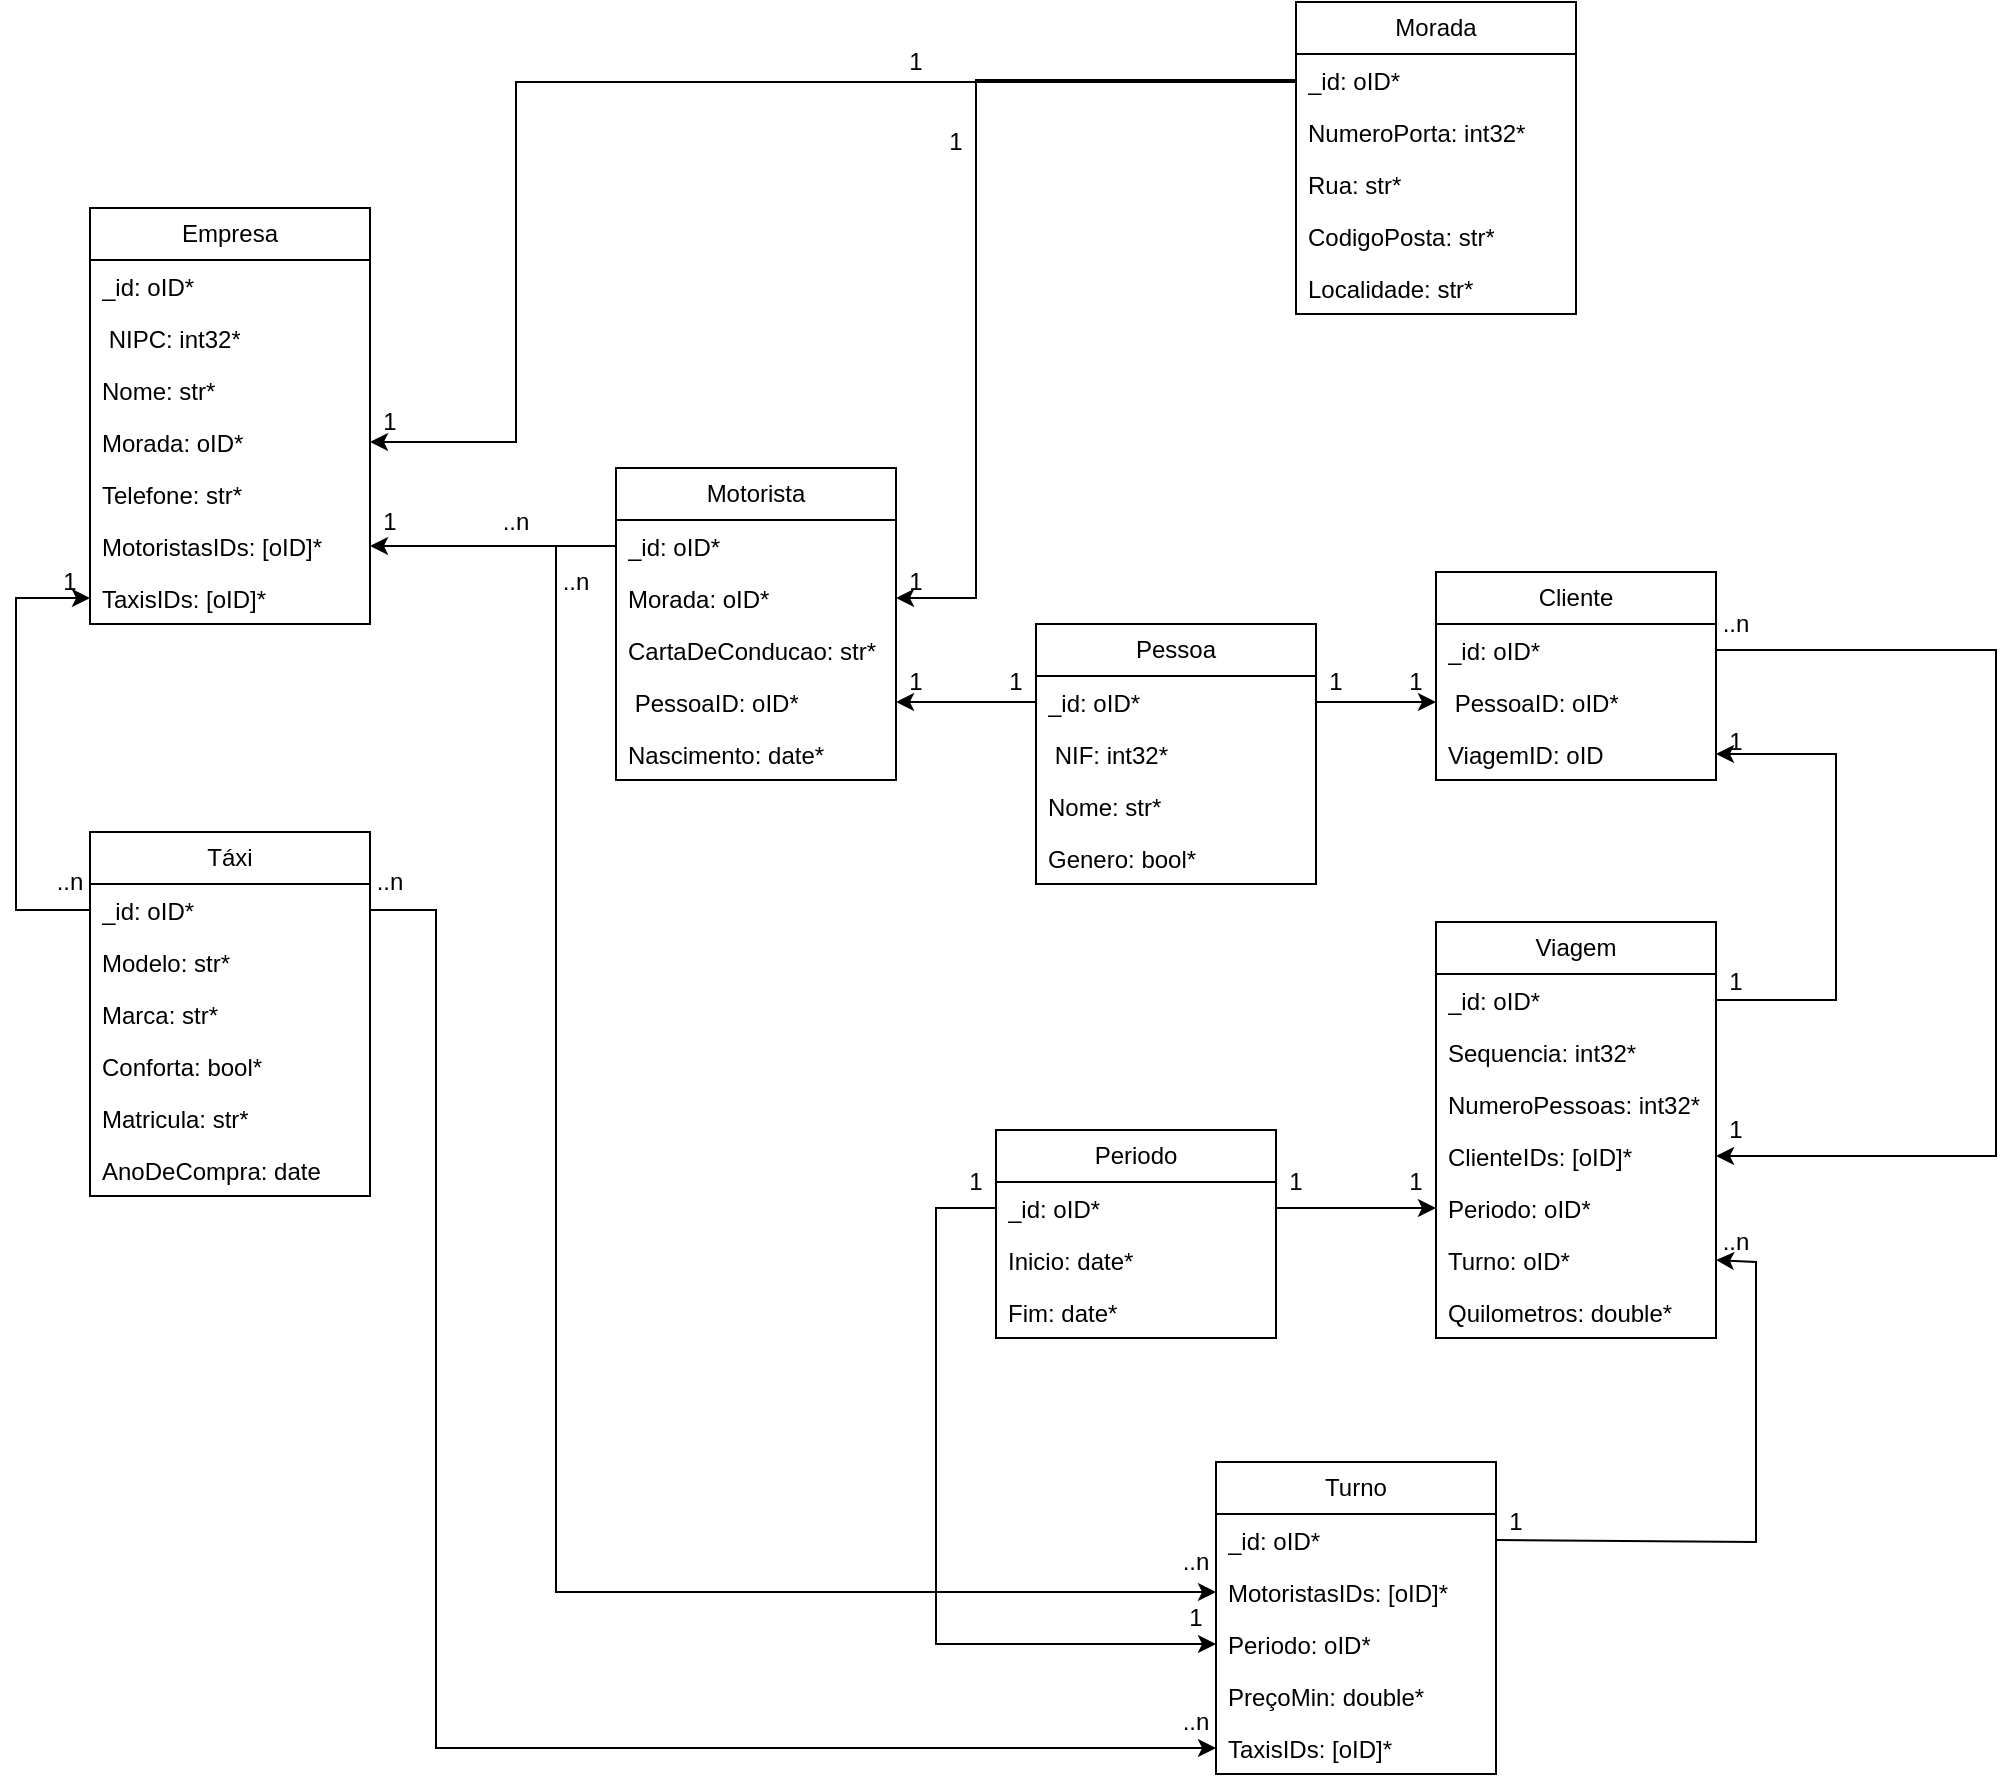 <mxfile version="26.2.13">
  <diagram name="Página-1" id="Dsrjb1F40mX9oaIngDFL">
    <mxGraphModel dx="1548" dy="873" grid="1" gridSize="10" guides="1" tooltips="1" connect="1" arrows="1" fold="1" page="1" pageScale="1" pageWidth="827" pageHeight="1169" math="0" shadow="0">
      <root>
        <mxCell id="0" />
        <mxCell id="1" parent="0" />
        <mxCell id="i0sGeRodKfPLaxwldF87-5" value="Pessoa" style="swimlane;fontStyle=0;childLayout=stackLayout;horizontal=1;startSize=26;fillColor=none;horizontalStack=0;resizeParent=1;resizeParentMax=0;resizeLast=0;collapsible=1;marginBottom=0;whiteSpace=wrap;html=1;" vertex="1" parent="1">
          <mxGeometry x="-80" y="481" width="140" height="130" as="geometry" />
        </mxCell>
        <mxCell id="i0sGeRodKfPLaxwldF87-9" value="_id: oID*" style="text;strokeColor=none;fillColor=none;align=left;verticalAlign=top;spacingLeft=4;spacingRight=4;overflow=hidden;rotatable=0;points=[[0,0.5],[1,0.5]];portConstraint=eastwest;whiteSpace=wrap;html=1;" vertex="1" parent="i0sGeRodKfPLaxwldF87-5">
          <mxGeometry y="26" width="140" height="26" as="geometry" />
        </mxCell>
        <mxCell id="i0sGeRodKfPLaxwldF87-6" value="&amp;nbsp;NIF: int32*" style="text;strokeColor=none;fillColor=none;align=left;verticalAlign=top;spacingLeft=4;spacingRight=4;overflow=hidden;rotatable=0;points=[[0,0.5],[1,0.5]];portConstraint=eastwest;whiteSpace=wrap;html=1;" vertex="1" parent="i0sGeRodKfPLaxwldF87-5">
          <mxGeometry y="52" width="140" height="26" as="geometry" />
        </mxCell>
        <mxCell id="i0sGeRodKfPLaxwldF87-7" value="Nome: str*" style="text;strokeColor=none;fillColor=none;align=left;verticalAlign=top;spacingLeft=4;spacingRight=4;overflow=hidden;rotatable=0;points=[[0,0.5],[1,0.5]];portConstraint=eastwest;whiteSpace=wrap;html=1;" vertex="1" parent="i0sGeRodKfPLaxwldF87-5">
          <mxGeometry y="78" width="140" height="26" as="geometry" />
        </mxCell>
        <mxCell id="i0sGeRodKfPLaxwldF87-8" value="Genero: bool*" style="text;strokeColor=none;fillColor=none;align=left;verticalAlign=top;spacingLeft=4;spacingRight=4;overflow=hidden;rotatable=0;points=[[0,0.5],[1,0.5]];portConstraint=eastwest;whiteSpace=wrap;html=1;" vertex="1" parent="i0sGeRodKfPLaxwldF87-5">
          <mxGeometry y="104" width="140" height="26" as="geometry" />
        </mxCell>
        <mxCell id="i0sGeRodKfPLaxwldF87-10" value="Cliente" style="swimlane;fontStyle=0;childLayout=stackLayout;horizontal=1;startSize=26;fillColor=none;horizontalStack=0;resizeParent=1;resizeParentMax=0;resizeLast=0;collapsible=1;marginBottom=0;whiteSpace=wrap;html=1;" vertex="1" parent="1">
          <mxGeometry x="120" y="455" width="140" height="104" as="geometry" />
        </mxCell>
        <mxCell id="i0sGeRodKfPLaxwldF87-11" value="_id: oID*" style="text;strokeColor=none;fillColor=none;align=left;verticalAlign=top;spacingLeft=4;spacingRight=4;overflow=hidden;rotatable=0;points=[[0,0.5],[1,0.5]];portConstraint=eastwest;whiteSpace=wrap;html=1;" vertex="1" parent="i0sGeRodKfPLaxwldF87-10">
          <mxGeometry y="26" width="140" height="26" as="geometry" />
        </mxCell>
        <mxCell id="i0sGeRodKfPLaxwldF87-12" value="&amp;nbsp;PessoaID: oID*" style="text;strokeColor=none;fillColor=none;align=left;verticalAlign=top;spacingLeft=4;spacingRight=4;overflow=hidden;rotatable=0;points=[[0,0.5],[1,0.5]];portConstraint=eastwest;whiteSpace=wrap;html=1;" vertex="1" parent="i0sGeRodKfPLaxwldF87-10">
          <mxGeometry y="52" width="140" height="26" as="geometry" />
        </mxCell>
        <mxCell id="i0sGeRodKfPLaxwldF87-13" value="ViagemID: oID" style="text;strokeColor=none;fillColor=none;align=left;verticalAlign=top;spacingLeft=4;spacingRight=4;overflow=hidden;rotatable=0;points=[[0,0.5],[1,0.5]];portConstraint=eastwest;whiteSpace=wrap;html=1;" vertex="1" parent="i0sGeRodKfPLaxwldF87-10">
          <mxGeometry y="78" width="140" height="26" as="geometry" />
        </mxCell>
        <mxCell id="i0sGeRodKfPLaxwldF87-15" value="Motorista" style="swimlane;fontStyle=0;childLayout=stackLayout;horizontal=1;startSize=26;fillColor=none;horizontalStack=0;resizeParent=1;resizeParentMax=0;resizeLast=0;collapsible=1;marginBottom=0;whiteSpace=wrap;html=1;" vertex="1" parent="1">
          <mxGeometry x="-290" y="403" width="140" height="156" as="geometry" />
        </mxCell>
        <mxCell id="i0sGeRodKfPLaxwldF87-16" value="_id: oID*" style="text;strokeColor=none;fillColor=none;align=left;verticalAlign=top;spacingLeft=4;spacingRight=4;overflow=hidden;rotatable=0;points=[[0,0.5],[1,0.5]];portConstraint=eastwest;whiteSpace=wrap;html=1;" vertex="1" parent="i0sGeRodKfPLaxwldF87-15">
          <mxGeometry y="26" width="140" height="26" as="geometry" />
        </mxCell>
        <mxCell id="i0sGeRodKfPLaxwldF87-20" value="Morada: oID*" style="text;strokeColor=none;fillColor=none;align=left;verticalAlign=top;spacingLeft=4;spacingRight=4;overflow=hidden;rotatable=0;points=[[0,0.5],[1,0.5]];portConstraint=eastwest;whiteSpace=wrap;html=1;" vertex="1" parent="i0sGeRodKfPLaxwldF87-15">
          <mxGeometry y="52" width="140" height="26" as="geometry" />
        </mxCell>
        <mxCell id="i0sGeRodKfPLaxwldF87-18" value="CartaDeConducao: str*" style="text;strokeColor=none;fillColor=none;align=left;verticalAlign=top;spacingLeft=4;spacingRight=4;overflow=hidden;rotatable=0;points=[[0,0.5],[1,0.5]];portConstraint=eastwest;whiteSpace=wrap;html=1;" vertex="1" parent="i0sGeRodKfPLaxwldF87-15">
          <mxGeometry y="78" width="140" height="26" as="geometry" />
        </mxCell>
        <mxCell id="i0sGeRodKfPLaxwldF87-17" value="&amp;nbsp;PessoaID: oID*" style="text;strokeColor=none;fillColor=none;align=left;verticalAlign=top;spacingLeft=4;spacingRight=4;overflow=hidden;rotatable=0;points=[[0,0.5],[1,0.5]];portConstraint=eastwest;whiteSpace=wrap;html=1;" vertex="1" parent="i0sGeRodKfPLaxwldF87-15">
          <mxGeometry y="104" width="140" height="26" as="geometry" />
        </mxCell>
        <mxCell id="i0sGeRodKfPLaxwldF87-19" value="Nascimento: date*" style="text;strokeColor=none;fillColor=none;align=left;verticalAlign=top;spacingLeft=4;spacingRight=4;overflow=hidden;rotatable=0;points=[[0,0.5],[1,0.5]];portConstraint=eastwest;whiteSpace=wrap;html=1;" vertex="1" parent="i0sGeRodKfPLaxwldF87-15">
          <mxGeometry y="130" width="140" height="26" as="geometry" />
        </mxCell>
        <mxCell id="i0sGeRodKfPLaxwldF87-23" value="Viagem" style="swimlane;fontStyle=0;childLayout=stackLayout;horizontal=1;startSize=26;fillColor=none;horizontalStack=0;resizeParent=1;resizeParentMax=0;resizeLast=0;collapsible=1;marginBottom=0;whiteSpace=wrap;html=1;" vertex="1" parent="1">
          <mxGeometry x="120" y="630" width="140" height="208" as="geometry" />
        </mxCell>
        <mxCell id="i0sGeRodKfPLaxwldF87-24" value="_id: oID*" style="text;strokeColor=none;fillColor=none;align=left;verticalAlign=top;spacingLeft=4;spacingRight=4;overflow=hidden;rotatable=0;points=[[0,0.5],[1,0.5]];portConstraint=eastwest;whiteSpace=wrap;html=1;" vertex="1" parent="i0sGeRodKfPLaxwldF87-23">
          <mxGeometry y="26" width="140" height="26" as="geometry" />
        </mxCell>
        <mxCell id="i0sGeRodKfPLaxwldF87-25" value="Sequencia: int32*" style="text;strokeColor=none;fillColor=none;align=left;verticalAlign=top;spacingLeft=4;spacingRight=4;overflow=hidden;rotatable=0;points=[[0,0.5],[1,0.5]];portConstraint=eastwest;whiteSpace=wrap;html=1;" vertex="1" parent="i0sGeRodKfPLaxwldF87-23">
          <mxGeometry y="52" width="140" height="26" as="geometry" />
        </mxCell>
        <mxCell id="i0sGeRodKfPLaxwldF87-26" value="NumeroPessoas: int32*" style="text;strokeColor=none;fillColor=none;align=left;verticalAlign=top;spacingLeft=4;spacingRight=4;overflow=hidden;rotatable=0;points=[[0,0.5],[1,0.5]];portConstraint=eastwest;whiteSpace=wrap;html=1;" vertex="1" parent="i0sGeRodKfPLaxwldF87-23">
          <mxGeometry y="78" width="140" height="26" as="geometry" />
        </mxCell>
        <mxCell id="i0sGeRodKfPLaxwldF87-27" value="ClienteIDs: [oID]*" style="text;strokeColor=none;fillColor=none;align=left;verticalAlign=top;spacingLeft=4;spacingRight=4;overflow=hidden;rotatable=0;points=[[0,0.5],[1,0.5]];portConstraint=eastwest;whiteSpace=wrap;html=1;" vertex="1" parent="i0sGeRodKfPLaxwldF87-23">
          <mxGeometry y="104" width="140" height="26" as="geometry" />
        </mxCell>
        <mxCell id="i0sGeRodKfPLaxwldF87-28" value="Periodo: oID*" style="text;strokeColor=none;fillColor=none;align=left;verticalAlign=top;spacingLeft=4;spacingRight=4;overflow=hidden;rotatable=0;points=[[0,0.5],[1,0.5]];portConstraint=eastwest;whiteSpace=wrap;html=1;" vertex="1" parent="i0sGeRodKfPLaxwldF87-23">
          <mxGeometry y="130" width="140" height="26" as="geometry" />
        </mxCell>
        <mxCell id="i0sGeRodKfPLaxwldF87-29" value="Turno: oID*" style="text;strokeColor=none;fillColor=none;align=left;verticalAlign=top;spacingLeft=4;spacingRight=4;overflow=hidden;rotatable=0;points=[[0,0.5],[1,0.5]];portConstraint=eastwest;whiteSpace=wrap;html=1;" vertex="1" parent="i0sGeRodKfPLaxwldF87-23">
          <mxGeometry y="156" width="140" height="26" as="geometry" />
        </mxCell>
        <mxCell id="i0sGeRodKfPLaxwldF87-30" value="Quilometros: double*" style="text;strokeColor=none;fillColor=none;align=left;verticalAlign=top;spacingLeft=4;spacingRight=4;overflow=hidden;rotatable=0;points=[[0,0.5],[1,0.5]];portConstraint=eastwest;whiteSpace=wrap;html=1;" vertex="1" parent="i0sGeRodKfPLaxwldF87-23">
          <mxGeometry y="182" width="140" height="26" as="geometry" />
        </mxCell>
        <mxCell id="i0sGeRodKfPLaxwldF87-35" value="Periodo" style="swimlane;fontStyle=0;childLayout=stackLayout;horizontal=1;startSize=26;fillColor=none;horizontalStack=0;resizeParent=1;resizeParentMax=0;resizeLast=0;collapsible=1;marginBottom=0;whiteSpace=wrap;html=1;" vertex="1" parent="1">
          <mxGeometry x="-100" y="734" width="140" height="104" as="geometry" />
        </mxCell>
        <mxCell id="i0sGeRodKfPLaxwldF87-36" value="_id: oID*" style="text;strokeColor=none;fillColor=none;align=left;verticalAlign=top;spacingLeft=4;spacingRight=4;overflow=hidden;rotatable=0;points=[[0,0.5],[1,0.5]];portConstraint=eastwest;whiteSpace=wrap;html=1;" vertex="1" parent="i0sGeRodKfPLaxwldF87-35">
          <mxGeometry y="26" width="140" height="26" as="geometry" />
        </mxCell>
        <mxCell id="i0sGeRodKfPLaxwldF87-37" value="Inicio: date*" style="text;strokeColor=none;fillColor=none;align=left;verticalAlign=top;spacingLeft=4;spacingRight=4;overflow=hidden;rotatable=0;points=[[0,0.5],[1,0.5]];portConstraint=eastwest;whiteSpace=wrap;html=1;" vertex="1" parent="i0sGeRodKfPLaxwldF87-35">
          <mxGeometry y="52" width="140" height="26" as="geometry" />
        </mxCell>
        <mxCell id="i0sGeRodKfPLaxwldF87-38" value="Fim: date*" style="text;strokeColor=none;fillColor=none;align=left;verticalAlign=top;spacingLeft=4;spacingRight=4;overflow=hidden;rotatable=0;points=[[0,0.5],[1,0.5]];portConstraint=eastwest;whiteSpace=wrap;html=1;" vertex="1" parent="i0sGeRodKfPLaxwldF87-35">
          <mxGeometry y="78" width="140" height="26" as="geometry" />
        </mxCell>
        <mxCell id="i0sGeRodKfPLaxwldF87-39" value="Turno" style="swimlane;fontStyle=0;childLayout=stackLayout;horizontal=1;startSize=26;fillColor=none;horizontalStack=0;resizeParent=1;resizeParentMax=0;resizeLast=0;collapsible=1;marginBottom=0;whiteSpace=wrap;html=1;" vertex="1" parent="1">
          <mxGeometry x="10" y="900" width="140" height="156" as="geometry" />
        </mxCell>
        <mxCell id="i0sGeRodKfPLaxwldF87-40" value="_id: oID*" style="text;strokeColor=none;fillColor=none;align=left;verticalAlign=top;spacingLeft=4;spacingRight=4;overflow=hidden;rotatable=0;points=[[0,0.5],[1,0.5]];portConstraint=eastwest;whiteSpace=wrap;html=1;" vertex="1" parent="i0sGeRodKfPLaxwldF87-39">
          <mxGeometry y="26" width="140" height="26" as="geometry" />
        </mxCell>
        <mxCell id="i0sGeRodKfPLaxwldF87-41" value="MotoristasIDs: [oID]*" style="text;strokeColor=none;fillColor=none;align=left;verticalAlign=top;spacingLeft=4;spacingRight=4;overflow=hidden;rotatable=0;points=[[0,0.5],[1,0.5]];portConstraint=eastwest;whiteSpace=wrap;html=1;" vertex="1" parent="i0sGeRodKfPLaxwldF87-39">
          <mxGeometry y="52" width="140" height="26" as="geometry" />
        </mxCell>
        <mxCell id="i0sGeRodKfPLaxwldF87-42" value="Periodo: oID*" style="text;strokeColor=none;fillColor=none;align=left;verticalAlign=top;spacingLeft=4;spacingRight=4;overflow=hidden;rotatable=0;points=[[0,0.5],[1,0.5]];portConstraint=eastwest;whiteSpace=wrap;html=1;" vertex="1" parent="i0sGeRodKfPLaxwldF87-39">
          <mxGeometry y="78" width="140" height="26" as="geometry" />
        </mxCell>
        <mxCell id="i0sGeRodKfPLaxwldF87-43" value="PreçoMin: double*" style="text;strokeColor=none;fillColor=none;align=left;verticalAlign=top;spacingLeft=4;spacingRight=4;overflow=hidden;rotatable=0;points=[[0,0.5],[1,0.5]];portConstraint=eastwest;whiteSpace=wrap;html=1;" vertex="1" parent="i0sGeRodKfPLaxwldF87-39">
          <mxGeometry y="104" width="140" height="26" as="geometry" />
        </mxCell>
        <mxCell id="i0sGeRodKfPLaxwldF87-87" value="TaxisIDs: [oID]*" style="text;strokeColor=none;fillColor=none;align=left;verticalAlign=top;spacingLeft=4;spacingRight=4;overflow=hidden;rotatable=0;points=[[0,0.5],[1,0.5]];portConstraint=eastwest;whiteSpace=wrap;html=1;" vertex="1" parent="i0sGeRodKfPLaxwldF87-39">
          <mxGeometry y="130" width="140" height="26" as="geometry" />
        </mxCell>
        <mxCell id="i0sGeRodKfPLaxwldF87-49" value="Morada" style="swimlane;fontStyle=0;childLayout=stackLayout;horizontal=1;startSize=26;fillColor=none;horizontalStack=0;resizeParent=1;resizeParentMax=0;resizeLast=0;collapsible=1;marginBottom=0;whiteSpace=wrap;html=1;" vertex="1" parent="1">
          <mxGeometry x="50" y="170" width="140" height="156" as="geometry" />
        </mxCell>
        <mxCell id="i0sGeRodKfPLaxwldF87-50" value="_id: oID*" style="text;strokeColor=none;fillColor=none;align=left;verticalAlign=top;spacingLeft=4;spacingRight=4;overflow=hidden;rotatable=0;points=[[0,0.5],[1,0.5]];portConstraint=eastwest;whiteSpace=wrap;html=1;" vertex="1" parent="i0sGeRodKfPLaxwldF87-49">
          <mxGeometry y="26" width="140" height="26" as="geometry" />
        </mxCell>
        <mxCell id="i0sGeRodKfPLaxwldF87-51" value="NumeroPorta: int32*" style="text;strokeColor=none;fillColor=none;align=left;verticalAlign=top;spacingLeft=4;spacingRight=4;overflow=hidden;rotatable=0;points=[[0,0.5],[1,0.5]];portConstraint=eastwest;whiteSpace=wrap;html=1;" vertex="1" parent="i0sGeRodKfPLaxwldF87-49">
          <mxGeometry y="52" width="140" height="26" as="geometry" />
        </mxCell>
        <mxCell id="i0sGeRodKfPLaxwldF87-52" value="Rua: str*" style="text;strokeColor=none;fillColor=none;align=left;verticalAlign=top;spacingLeft=4;spacingRight=4;overflow=hidden;rotatable=0;points=[[0,0.5],[1,0.5]];portConstraint=eastwest;whiteSpace=wrap;html=1;" vertex="1" parent="i0sGeRodKfPLaxwldF87-49">
          <mxGeometry y="78" width="140" height="26" as="geometry" />
        </mxCell>
        <mxCell id="i0sGeRodKfPLaxwldF87-53" value="CodigoPosta: str*" style="text;strokeColor=none;fillColor=none;align=left;verticalAlign=top;spacingLeft=4;spacingRight=4;overflow=hidden;rotatable=0;points=[[0,0.5],[1,0.5]];portConstraint=eastwest;whiteSpace=wrap;html=1;" vertex="1" parent="i0sGeRodKfPLaxwldF87-49">
          <mxGeometry y="104" width="140" height="26" as="geometry" />
        </mxCell>
        <mxCell id="i0sGeRodKfPLaxwldF87-54" value="Localidade: str*" style="text;strokeColor=none;fillColor=none;align=left;verticalAlign=top;spacingLeft=4;spacingRight=4;overflow=hidden;rotatable=0;points=[[0,0.5],[1,0.5]];portConstraint=eastwest;whiteSpace=wrap;html=1;" vertex="1" parent="i0sGeRodKfPLaxwldF87-49">
          <mxGeometry y="130" width="140" height="26" as="geometry" />
        </mxCell>
        <mxCell id="i0sGeRodKfPLaxwldF87-55" value="" style="endArrow=classic;html=1;rounded=0;exitX=1;exitY=0.5;exitDx=0;exitDy=0;entryX=1;entryY=0.5;entryDx=0;entryDy=0;" edge="1" parent="1" source="i0sGeRodKfPLaxwldF87-24" target="i0sGeRodKfPLaxwldF87-13">
          <mxGeometry width="50" height="50" relative="1" as="geometry">
            <mxPoint x="270" y="530" as="sourcePoint" />
            <mxPoint x="270" y="379" as="targetPoint" />
            <Array as="points">
              <mxPoint x="320" y="669" />
              <mxPoint x="320" y="546" />
            </Array>
          </mxGeometry>
        </mxCell>
        <mxCell id="i0sGeRodKfPLaxwldF87-56" value="" style="endArrow=classic;html=1;rounded=0;exitX=1;exitY=0.5;exitDx=0;exitDy=0;entryX=0;entryY=0.5;entryDx=0;entryDy=0;" edge="1" parent="1" source="i0sGeRodKfPLaxwldF87-36" target="i0sGeRodKfPLaxwldF87-28">
          <mxGeometry width="50" height="50" relative="1" as="geometry">
            <mxPoint x="50" y="740" as="sourcePoint" />
            <mxPoint x="100" y="690" as="targetPoint" />
          </mxGeometry>
        </mxCell>
        <mxCell id="i0sGeRodKfPLaxwldF87-57" value="" style="endArrow=classic;html=1;rounded=0;exitX=0;exitY=0.5;exitDx=0;exitDy=0;entryX=0;entryY=0.5;entryDx=0;entryDy=0;" edge="1" parent="1" source="i0sGeRodKfPLaxwldF87-36" target="i0sGeRodKfPLaxwldF87-42">
          <mxGeometry width="50" height="50" relative="1" as="geometry">
            <mxPoint x="80" y="930" as="sourcePoint" />
            <mxPoint x="130" y="880" as="targetPoint" />
            <Array as="points">
              <mxPoint x="-130" y="773" />
              <mxPoint x="-130" y="991" />
            </Array>
          </mxGeometry>
        </mxCell>
        <mxCell id="i0sGeRodKfPLaxwldF87-58" value="" style="endArrow=classic;html=1;rounded=0;exitX=1;exitY=0.5;exitDx=0;exitDy=0;entryX=1;entryY=0.5;entryDx=0;entryDy=0;" edge="1" parent="1" source="i0sGeRodKfPLaxwldF87-40" target="i0sGeRodKfPLaxwldF87-29">
          <mxGeometry width="50" height="50" relative="1" as="geometry">
            <mxPoint x="110" y="880" as="sourcePoint" />
            <mxPoint x="160" y="830" as="targetPoint" />
            <Array as="points">
              <mxPoint x="280" y="940" />
              <mxPoint x="280" y="800" />
            </Array>
          </mxGeometry>
        </mxCell>
        <mxCell id="i0sGeRodKfPLaxwldF87-62" value="" style="endArrow=classic;html=1;rounded=0;exitX=1;exitY=0.5;exitDx=0;exitDy=0;entryX=0;entryY=0.5;entryDx=0;entryDy=0;" edge="1" parent="1" source="i0sGeRodKfPLaxwldF87-9" target="i0sGeRodKfPLaxwldF87-12">
          <mxGeometry width="50" height="50" relative="1" as="geometry">
            <mxPoint x="90" y="560" as="sourcePoint" />
            <mxPoint x="140" y="510" as="targetPoint" />
          </mxGeometry>
        </mxCell>
        <mxCell id="i0sGeRodKfPLaxwldF87-63" value="" style="endArrow=classic;html=1;rounded=0;entryX=1;entryY=0.5;entryDx=0;entryDy=0;exitX=0;exitY=0.5;exitDx=0;exitDy=0;" edge="1" parent="1" source="i0sGeRodKfPLaxwldF87-9" target="i0sGeRodKfPLaxwldF87-17">
          <mxGeometry width="50" height="50" relative="1" as="geometry">
            <mxPoint x="-90" y="590" as="sourcePoint" />
            <mxPoint x="-40" y="540" as="targetPoint" />
          </mxGeometry>
        </mxCell>
        <mxCell id="i0sGeRodKfPLaxwldF87-64" value="" style="endArrow=classic;html=1;rounded=0;exitX=0;exitY=0.5;exitDx=0;exitDy=0;entryX=0;entryY=0.5;entryDx=0;entryDy=0;" edge="1" parent="1" source="i0sGeRodKfPLaxwldF87-16" target="i0sGeRodKfPLaxwldF87-41">
          <mxGeometry width="50" height="50" relative="1" as="geometry">
            <mxPoint x="-70" y="640" as="sourcePoint" />
            <mxPoint x="-20" y="590" as="targetPoint" />
            <Array as="points">
              <mxPoint x="-320" y="442" />
              <mxPoint x="-320" y="965" />
            </Array>
          </mxGeometry>
        </mxCell>
        <mxCell id="i0sGeRodKfPLaxwldF87-65" value="" style="endArrow=classic;html=1;rounded=0;exitX=0;exitY=0.5;exitDx=0;exitDy=0;entryX=1;entryY=0.5;entryDx=0;entryDy=0;" edge="1" parent="1" source="i0sGeRodKfPLaxwldF87-50" target="i0sGeRodKfPLaxwldF87-20">
          <mxGeometry width="50" height="50" relative="1" as="geometry">
            <mxPoint x="-140" y="640" as="sourcePoint" />
            <mxPoint x="-90" y="590" as="targetPoint" />
            <Array as="points">
              <mxPoint x="-110" y="209" />
              <mxPoint x="-110" y="468" />
            </Array>
          </mxGeometry>
        </mxCell>
        <mxCell id="i0sGeRodKfPLaxwldF87-70" value="Empresa" style="swimlane;fontStyle=0;childLayout=stackLayout;horizontal=1;startSize=26;fillColor=none;horizontalStack=0;resizeParent=1;resizeParentMax=0;resizeLast=0;collapsible=1;marginBottom=0;whiteSpace=wrap;html=1;" vertex="1" parent="1">
          <mxGeometry x="-553" y="273" width="140" height="208" as="geometry" />
        </mxCell>
        <mxCell id="i0sGeRodKfPLaxwldF87-71" value="_id: oID*" style="text;strokeColor=none;fillColor=none;align=left;verticalAlign=top;spacingLeft=4;spacingRight=4;overflow=hidden;rotatable=0;points=[[0,0.5],[1,0.5]];portConstraint=eastwest;whiteSpace=wrap;html=1;" vertex="1" parent="i0sGeRodKfPLaxwldF87-70">
          <mxGeometry y="26" width="140" height="26" as="geometry" />
        </mxCell>
        <mxCell id="i0sGeRodKfPLaxwldF87-72" value="&amp;nbsp;NIPC: int32*" style="text;strokeColor=none;fillColor=none;align=left;verticalAlign=top;spacingLeft=4;spacingRight=4;overflow=hidden;rotatable=0;points=[[0,0.5],[1,0.5]];portConstraint=eastwest;whiteSpace=wrap;html=1;" vertex="1" parent="i0sGeRodKfPLaxwldF87-70">
          <mxGeometry y="52" width="140" height="26" as="geometry" />
        </mxCell>
        <mxCell id="i0sGeRodKfPLaxwldF87-73" value="Nome: str*" style="text;strokeColor=none;fillColor=none;align=left;verticalAlign=top;spacingLeft=4;spacingRight=4;overflow=hidden;rotatable=0;points=[[0,0.5],[1,0.5]];portConstraint=eastwest;whiteSpace=wrap;html=1;" vertex="1" parent="i0sGeRodKfPLaxwldF87-70">
          <mxGeometry y="78" width="140" height="26" as="geometry" />
        </mxCell>
        <mxCell id="i0sGeRodKfPLaxwldF87-89" value="Morada: oID*" style="text;strokeColor=none;fillColor=none;align=left;verticalAlign=top;spacingLeft=4;spacingRight=4;overflow=hidden;rotatable=0;points=[[0,0.5],[1,0.5]];portConstraint=eastwest;whiteSpace=wrap;html=1;" vertex="1" parent="i0sGeRodKfPLaxwldF87-70">
          <mxGeometry y="104" width="140" height="26" as="geometry" />
        </mxCell>
        <mxCell id="i0sGeRodKfPLaxwldF87-74" value="Telefone: str*" style="text;strokeColor=none;fillColor=none;align=left;verticalAlign=top;spacingLeft=4;spacingRight=4;overflow=hidden;rotatable=0;points=[[0,0.5],[1,0.5]];portConstraint=eastwest;whiteSpace=wrap;html=1;" vertex="1" parent="i0sGeRodKfPLaxwldF87-70">
          <mxGeometry y="130" width="140" height="26" as="geometry" />
        </mxCell>
        <mxCell id="i0sGeRodKfPLaxwldF87-75" value="MotoristasIDs: [oID]*" style="text;strokeColor=none;fillColor=none;align=left;verticalAlign=top;spacingLeft=4;spacingRight=4;overflow=hidden;rotatable=0;points=[[0,0.5],[1,0.5]];portConstraint=eastwest;whiteSpace=wrap;html=1;" vertex="1" parent="i0sGeRodKfPLaxwldF87-70">
          <mxGeometry y="156" width="140" height="26" as="geometry" />
        </mxCell>
        <mxCell id="i0sGeRodKfPLaxwldF87-76" value="TaxisIDs: [oID]*" style="text;strokeColor=none;fillColor=none;align=left;verticalAlign=top;spacingLeft=4;spacingRight=4;overflow=hidden;rotatable=0;points=[[0,0.5],[1,0.5]];portConstraint=eastwest;whiteSpace=wrap;html=1;" vertex="1" parent="i0sGeRodKfPLaxwldF87-70">
          <mxGeometry y="182" width="140" height="26" as="geometry" />
        </mxCell>
        <mxCell id="i0sGeRodKfPLaxwldF87-78" value="" style="endArrow=classic;html=1;rounded=0;exitX=0;exitY=0.5;exitDx=0;exitDy=0;entryX=1;entryY=0.5;entryDx=0;entryDy=0;" edge="1" parent="1" source="i0sGeRodKfPLaxwldF87-16" target="i0sGeRodKfPLaxwldF87-75">
          <mxGeometry width="50" height="50" relative="1" as="geometry">
            <mxPoint x="-400" y="430" as="sourcePoint" />
            <mxPoint x="-350" y="380" as="targetPoint" />
          </mxGeometry>
        </mxCell>
        <mxCell id="i0sGeRodKfPLaxwldF87-79" value="Táxi" style="swimlane;fontStyle=0;childLayout=stackLayout;horizontal=1;startSize=26;fillColor=none;horizontalStack=0;resizeParent=1;resizeParentMax=0;resizeLast=0;collapsible=1;marginBottom=0;whiteSpace=wrap;html=1;" vertex="1" parent="1">
          <mxGeometry x="-553" y="585" width="140" height="182" as="geometry" />
        </mxCell>
        <mxCell id="i0sGeRodKfPLaxwldF87-80" value="_id: oID*" style="text;strokeColor=none;fillColor=none;align=left;verticalAlign=top;spacingLeft=4;spacingRight=4;overflow=hidden;rotatable=0;points=[[0,0.5],[1,0.5]];portConstraint=eastwest;whiteSpace=wrap;html=1;" vertex="1" parent="i0sGeRodKfPLaxwldF87-79">
          <mxGeometry y="26" width="140" height="26" as="geometry" />
        </mxCell>
        <mxCell id="i0sGeRodKfPLaxwldF87-81" value="Modelo: str*" style="text;strokeColor=none;fillColor=none;align=left;verticalAlign=top;spacingLeft=4;spacingRight=4;overflow=hidden;rotatable=0;points=[[0,0.5],[1,0.5]];portConstraint=eastwest;whiteSpace=wrap;html=1;" vertex="1" parent="i0sGeRodKfPLaxwldF87-79">
          <mxGeometry y="52" width="140" height="26" as="geometry" />
        </mxCell>
        <mxCell id="i0sGeRodKfPLaxwldF87-82" value="Marca: str*" style="text;strokeColor=none;fillColor=none;align=left;verticalAlign=top;spacingLeft=4;spacingRight=4;overflow=hidden;rotatable=0;points=[[0,0.5],[1,0.5]];portConstraint=eastwest;whiteSpace=wrap;html=1;" vertex="1" parent="i0sGeRodKfPLaxwldF87-79">
          <mxGeometry y="78" width="140" height="26" as="geometry" />
        </mxCell>
        <mxCell id="i0sGeRodKfPLaxwldF87-83" value="Conforta: bool*" style="text;strokeColor=none;fillColor=none;align=left;verticalAlign=top;spacingLeft=4;spacingRight=4;overflow=hidden;rotatable=0;points=[[0,0.5],[1,0.5]];portConstraint=eastwest;whiteSpace=wrap;html=1;" vertex="1" parent="i0sGeRodKfPLaxwldF87-79">
          <mxGeometry y="104" width="140" height="26" as="geometry" />
        </mxCell>
        <mxCell id="i0sGeRodKfPLaxwldF87-84" value="Matricula: str*" style="text;strokeColor=none;fillColor=none;align=left;verticalAlign=top;spacingLeft=4;spacingRight=4;overflow=hidden;rotatable=0;points=[[0,0.5],[1,0.5]];portConstraint=eastwest;whiteSpace=wrap;html=1;" vertex="1" parent="i0sGeRodKfPLaxwldF87-79">
          <mxGeometry y="130" width="140" height="26" as="geometry" />
        </mxCell>
        <mxCell id="i0sGeRodKfPLaxwldF87-85" value="AnoDeCompra: date" style="text;strokeColor=none;fillColor=none;align=left;verticalAlign=top;spacingLeft=4;spacingRight=4;overflow=hidden;rotatable=0;points=[[0,0.5],[1,0.5]];portConstraint=eastwest;whiteSpace=wrap;html=1;" vertex="1" parent="i0sGeRodKfPLaxwldF87-79">
          <mxGeometry y="156" width="140" height="26" as="geometry" />
        </mxCell>
        <mxCell id="i0sGeRodKfPLaxwldF87-86" value="" style="endArrow=classic;html=1;rounded=0;exitX=0;exitY=0.5;exitDx=0;exitDy=0;entryX=0;entryY=0.5;entryDx=0;entryDy=0;" edge="1" parent="1" source="i0sGeRodKfPLaxwldF87-80" target="i0sGeRodKfPLaxwldF87-76">
          <mxGeometry width="50" height="50" relative="1" as="geometry">
            <mxPoint x="-480" y="630" as="sourcePoint" />
            <mxPoint x="-430" y="580" as="targetPoint" />
            <Array as="points">
              <mxPoint x="-590" y="624" />
              <mxPoint x="-590" y="468" />
            </Array>
          </mxGeometry>
        </mxCell>
        <mxCell id="i0sGeRodKfPLaxwldF87-88" value="" style="endArrow=classic;html=1;rounded=0;exitX=1;exitY=0.5;exitDx=0;exitDy=0;entryX=0;entryY=0.5;entryDx=0;entryDy=0;" edge="1" parent="1" source="i0sGeRodKfPLaxwldF87-80" target="i0sGeRodKfPLaxwldF87-87">
          <mxGeometry width="50" height="50" relative="1" as="geometry">
            <mxPoint x="-300" y="700" as="sourcePoint" />
            <mxPoint x="-270" y="770" as="targetPoint" />
            <Array as="points">
              <mxPoint x="-380" y="624" />
              <mxPoint x="-380" y="1043" />
            </Array>
          </mxGeometry>
        </mxCell>
        <mxCell id="i0sGeRodKfPLaxwldF87-90" value="" style="endArrow=classic;html=1;rounded=0;entryX=1;entryY=0.5;entryDx=0;entryDy=0;" edge="1" parent="1" target="i0sGeRodKfPLaxwldF87-89">
          <mxGeometry width="50" height="50" relative="1" as="geometry">
            <mxPoint x="50" y="210" as="sourcePoint" />
            <mxPoint x="-170" y="470" as="targetPoint" />
            <Array as="points">
              <mxPoint x="-340" y="210" />
              <mxPoint x="-340" y="390" />
            </Array>
          </mxGeometry>
        </mxCell>
        <mxCell id="i0sGeRodKfPLaxwldF87-91" value="" style="endArrow=classic;html=1;rounded=0;exitX=1;exitY=0.5;exitDx=0;exitDy=0;entryX=1;entryY=0.5;entryDx=0;entryDy=0;" edge="1" parent="1" source="i0sGeRodKfPLaxwldF87-11" target="i0sGeRodKfPLaxwldF87-27">
          <mxGeometry width="50" height="50" relative="1" as="geometry">
            <mxPoint x="120" y="630" as="sourcePoint" />
            <mxPoint x="170" y="580" as="targetPoint" />
            <Array as="points">
              <mxPoint x="400" y="494" />
              <mxPoint x="400" y="747" />
            </Array>
          </mxGeometry>
        </mxCell>
        <mxCell id="i0sGeRodKfPLaxwldF87-93" value="1" style="text;html=1;align=center;verticalAlign=middle;whiteSpace=wrap;rounded=0;" vertex="1" parent="1">
          <mxGeometry x="-150" y="500" width="20" height="20" as="geometry" />
        </mxCell>
        <mxCell id="i0sGeRodKfPLaxwldF87-94" value="1" style="text;html=1;align=center;verticalAlign=middle;whiteSpace=wrap;rounded=0;" vertex="1" parent="1">
          <mxGeometry x="-100" y="500" width="20" height="20" as="geometry" />
        </mxCell>
        <mxCell id="i0sGeRodKfPLaxwldF87-95" value="1" style="text;html=1;align=center;verticalAlign=middle;whiteSpace=wrap;rounded=0;" vertex="1" parent="1">
          <mxGeometry x="-150" y="450" width="20" height="20" as="geometry" />
        </mxCell>
        <mxCell id="i0sGeRodKfPLaxwldF87-96" value="1" style="text;html=1;align=center;verticalAlign=middle;whiteSpace=wrap;rounded=0;" vertex="1" parent="1">
          <mxGeometry x="-130" y="230" width="20" height="20" as="geometry" />
        </mxCell>
        <mxCell id="i0sGeRodKfPLaxwldF87-97" value="1" style="text;html=1;align=center;verticalAlign=middle;whiteSpace=wrap;rounded=0;" vertex="1" parent="1">
          <mxGeometry x="60" y="500" width="20" height="20" as="geometry" />
        </mxCell>
        <mxCell id="i0sGeRodKfPLaxwldF87-98" value="1" style="text;html=1;align=center;verticalAlign=middle;whiteSpace=wrap;rounded=0;" vertex="1" parent="1">
          <mxGeometry x="100" y="500" width="20" height="20" as="geometry" />
        </mxCell>
        <mxCell id="i0sGeRodKfPLaxwldF87-99" value="1" style="text;html=1;align=center;verticalAlign=middle;whiteSpace=wrap;rounded=0;" vertex="1" parent="1">
          <mxGeometry x="-150" y="190" width="20" height="20" as="geometry" />
        </mxCell>
        <mxCell id="i0sGeRodKfPLaxwldF87-100" value="1" style="text;html=1;align=center;verticalAlign=middle;whiteSpace=wrap;rounded=0;" vertex="1" parent="1">
          <mxGeometry x="-413" y="370" width="20" height="20" as="geometry" />
        </mxCell>
        <mxCell id="i0sGeRodKfPLaxwldF87-101" value="1" style="text;html=1;align=center;verticalAlign=middle;whiteSpace=wrap;rounded=0;" vertex="1" parent="1">
          <mxGeometry x="-413" y="420" width="20" height="20" as="geometry" />
        </mxCell>
        <mxCell id="i0sGeRodKfPLaxwldF87-102" value="..n" style="text;html=1;align=center;verticalAlign=middle;whiteSpace=wrap;rounded=0;" vertex="1" parent="1">
          <mxGeometry x="-350" y="420" width="20" height="20" as="geometry" />
        </mxCell>
        <mxCell id="i0sGeRodKfPLaxwldF87-103" value="..n" style="text;html=1;align=center;verticalAlign=middle;whiteSpace=wrap;rounded=0;" vertex="1" parent="1">
          <mxGeometry x="-573" y="600" width="20" height="20" as="geometry" />
        </mxCell>
        <mxCell id="i0sGeRodKfPLaxwldF87-104" value="1" style="text;html=1;align=center;verticalAlign=middle;whiteSpace=wrap;rounded=0;" vertex="1" parent="1">
          <mxGeometry x="-573" y="450" width="20" height="20" as="geometry" />
        </mxCell>
        <mxCell id="i0sGeRodKfPLaxwldF87-105" value="1" style="text;html=1;align=center;verticalAlign=middle;whiteSpace=wrap;rounded=0;" vertex="1" parent="1">
          <mxGeometry x="260" y="530" width="20" height="20" as="geometry" />
        </mxCell>
        <mxCell id="i0sGeRodKfPLaxwldF87-106" value="1" style="text;html=1;align=center;verticalAlign=middle;whiteSpace=wrap;rounded=0;" vertex="1" parent="1">
          <mxGeometry x="260" y="650" width="20" height="20" as="geometry" />
        </mxCell>
        <mxCell id="i0sGeRodKfPLaxwldF87-107" value="1" style="text;html=1;align=center;verticalAlign=middle;whiteSpace=wrap;rounded=0;" vertex="1" parent="1">
          <mxGeometry x="260" y="724" width="20" height="20" as="geometry" />
        </mxCell>
        <mxCell id="i0sGeRodKfPLaxwldF87-108" value="..n" style="text;html=1;align=center;verticalAlign=middle;whiteSpace=wrap;rounded=0;" vertex="1" parent="1">
          <mxGeometry x="260" y="471" width="20" height="20" as="geometry" />
        </mxCell>
        <mxCell id="i0sGeRodKfPLaxwldF87-109" value="1" style="text;html=1;align=center;verticalAlign=middle;whiteSpace=wrap;rounded=0;" vertex="1" parent="1">
          <mxGeometry x="100" y="750" width="20" height="20" as="geometry" />
        </mxCell>
        <mxCell id="i0sGeRodKfPLaxwldF87-110" value="1" style="text;html=1;align=center;verticalAlign=middle;whiteSpace=wrap;rounded=0;" vertex="1" parent="1">
          <mxGeometry x="40" y="750" width="20" height="20" as="geometry" />
        </mxCell>
        <mxCell id="i0sGeRodKfPLaxwldF87-111" value="1" style="text;html=1;align=center;verticalAlign=middle;whiteSpace=wrap;rounded=0;" vertex="1" parent="1">
          <mxGeometry x="-120" y="750" width="20" height="20" as="geometry" />
        </mxCell>
        <mxCell id="i0sGeRodKfPLaxwldF87-113" value="1" style="text;html=1;align=center;verticalAlign=middle;whiteSpace=wrap;rounded=0;" vertex="1" parent="1">
          <mxGeometry x="-10" y="968" width="20" height="20" as="geometry" />
        </mxCell>
        <mxCell id="i0sGeRodKfPLaxwldF87-114" value="1" style="text;html=1;align=center;verticalAlign=middle;whiteSpace=wrap;rounded=0;" vertex="1" parent="1">
          <mxGeometry x="150" y="920" width="20" height="20" as="geometry" />
        </mxCell>
        <mxCell id="i0sGeRodKfPLaxwldF87-115" value="..n" style="text;html=1;align=center;verticalAlign=middle;whiteSpace=wrap;rounded=0;" vertex="1" parent="1">
          <mxGeometry x="260" y="780" width="20" height="20" as="geometry" />
        </mxCell>
        <mxCell id="i0sGeRodKfPLaxwldF87-116" value="..n" style="text;html=1;align=center;verticalAlign=middle;whiteSpace=wrap;rounded=0;" vertex="1" parent="1">
          <mxGeometry x="-10" y="940" width="20" height="20" as="geometry" />
        </mxCell>
        <mxCell id="i0sGeRodKfPLaxwldF87-117" value="..n" style="text;html=1;align=center;verticalAlign=middle;whiteSpace=wrap;rounded=0;" vertex="1" parent="1">
          <mxGeometry x="-320" y="450" width="20" height="20" as="geometry" />
        </mxCell>
        <mxCell id="i0sGeRodKfPLaxwldF87-118" value="..n" style="text;html=1;align=center;verticalAlign=middle;whiteSpace=wrap;rounded=0;" vertex="1" parent="1">
          <mxGeometry x="-413" y="600" width="20" height="20" as="geometry" />
        </mxCell>
        <mxCell id="i0sGeRodKfPLaxwldF87-119" value="..n" style="text;html=1;align=center;verticalAlign=middle;whiteSpace=wrap;rounded=0;" vertex="1" parent="1">
          <mxGeometry x="-10" y="1020" width="20" height="20" as="geometry" />
        </mxCell>
      </root>
    </mxGraphModel>
  </diagram>
</mxfile>
